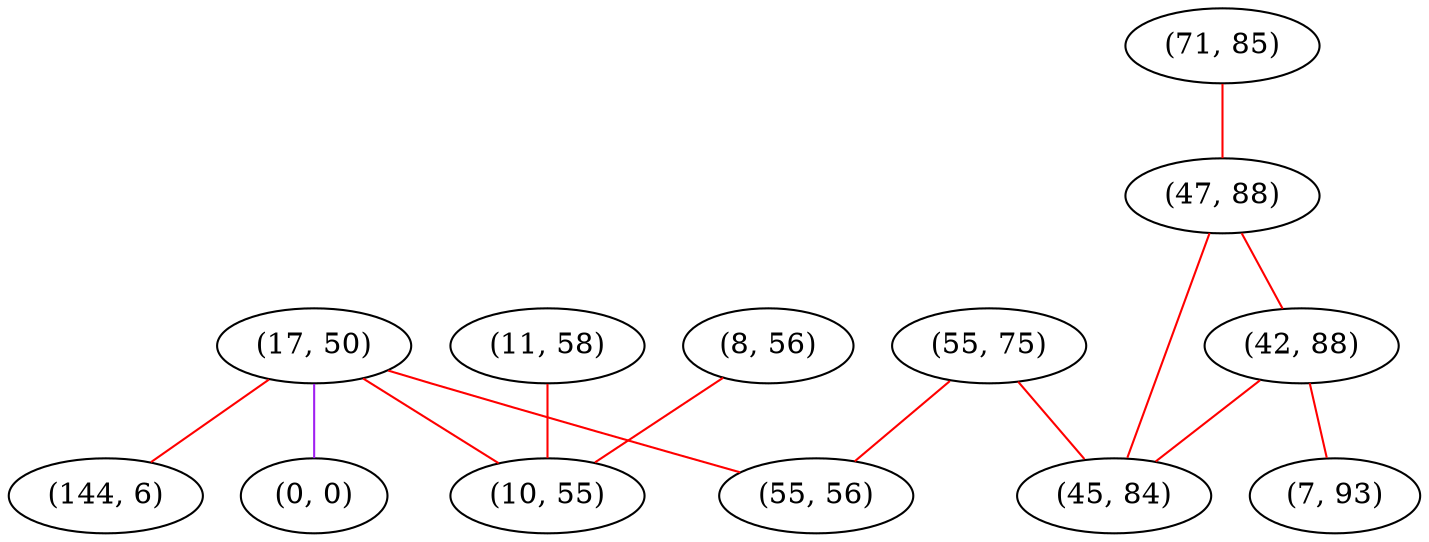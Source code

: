 graph "" {
"(17, 50)";
"(144, 6)";
"(71, 85)";
"(47, 88)";
"(55, 75)";
"(0, 0)";
"(42, 88)";
"(11, 58)";
"(8, 56)";
"(10, 55)";
"(45, 84)";
"(7, 93)";
"(55, 56)";
"(17, 50)" -- "(10, 55)"  [color=red, key=0, weight=1];
"(17, 50)" -- "(144, 6)"  [color=red, key=0, weight=1];
"(17, 50)" -- "(0, 0)"  [color=purple, key=0, weight=4];
"(17, 50)" -- "(55, 56)"  [color=red, key=0, weight=1];
"(71, 85)" -- "(47, 88)"  [color=red, key=0, weight=1];
"(47, 88)" -- "(42, 88)"  [color=red, key=0, weight=1];
"(47, 88)" -- "(45, 84)"  [color=red, key=0, weight=1];
"(55, 75)" -- "(45, 84)"  [color=red, key=0, weight=1];
"(55, 75)" -- "(55, 56)"  [color=red, key=0, weight=1];
"(42, 88)" -- "(45, 84)"  [color=red, key=0, weight=1];
"(42, 88)" -- "(7, 93)"  [color=red, key=0, weight=1];
"(11, 58)" -- "(10, 55)"  [color=red, key=0, weight=1];
"(8, 56)" -- "(10, 55)"  [color=red, key=0, weight=1];
}
